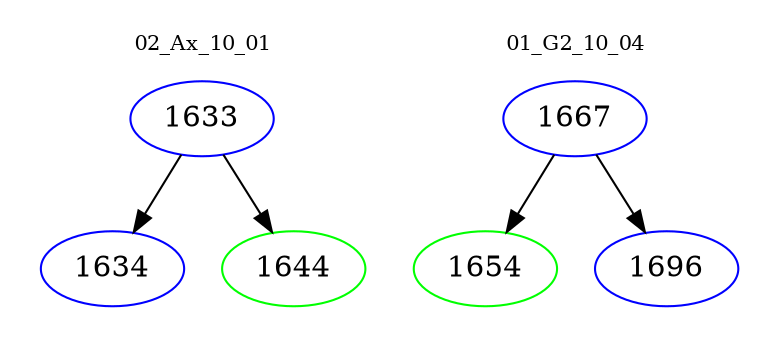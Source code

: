 digraph{
subgraph cluster_0 {
color = white
label = "02_Ax_10_01";
fontsize=10;
T0_1633 [label="1633", color="blue"]
T0_1633 -> T0_1634 [color="black"]
T0_1634 [label="1634", color="blue"]
T0_1633 -> T0_1644 [color="black"]
T0_1644 [label="1644", color="green"]
}
subgraph cluster_1 {
color = white
label = "01_G2_10_04";
fontsize=10;
T1_1667 [label="1667", color="blue"]
T1_1667 -> T1_1654 [color="black"]
T1_1654 [label="1654", color="green"]
T1_1667 -> T1_1696 [color="black"]
T1_1696 [label="1696", color="blue"]
}
}
